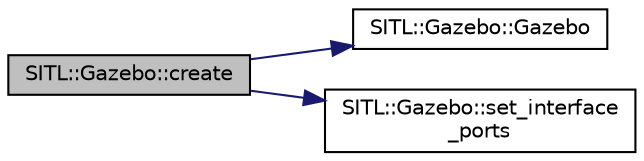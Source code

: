 digraph "SITL::Gazebo::create"
{
 // INTERACTIVE_SVG=YES
  edge [fontname="Helvetica",fontsize="10",labelfontname="Helvetica",labelfontsize="10"];
  node [fontname="Helvetica",fontsize="10",shape=record];
  rankdir="LR";
  Node1 [label="SITL::Gazebo::create",height=0.2,width=0.4,color="black", fillcolor="grey75", style="filled", fontcolor="black"];
  Node1 -> Node2 [color="midnightblue",fontsize="10",style="solid",fontname="Helvetica"];
  Node2 [label="SITL::Gazebo::Gazebo",height=0.2,width=0.4,color="black", fillcolor="white", style="filled",URL="$classSITL_1_1Gazebo.html#a18811316d134ecbbd86020b15ca8d862"];
  Node1 -> Node3 [color="midnightblue",fontsize="10",style="solid",fontname="Helvetica"];
  Node3 [label="SITL::Gazebo::set_interface\l_ports",height=0.2,width=0.4,color="black", fillcolor="white", style="filled",URL="$classSITL_1_1Gazebo.html#af707caa774e98f386fe632b26399ffd7"];
}
